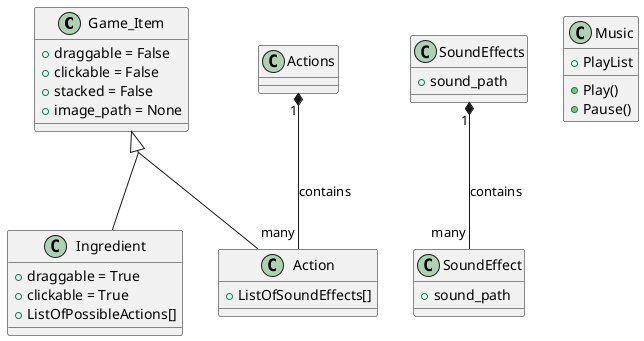 @startuml
skinparam groupInheritance 2

class Game_Item {
    + draggable = False
    + clickable = False
    + stacked = False
    + image_path = None
}
class SoundEffect {
    + sound_path
}
class SoundEffects {
    + sound_path
}
class Action {
    + ListOfSoundEffects[]
} 
class Actions {
} 

class Ingredient {
    + draggable = True
    + clickable = True
    + ListOfPossibleActions[]
} 

class Music {
  + PlayList
  + Play()
  + Pause()
}

Game_Item <|-- Ingredient
Game_Item <|-- Action


SoundEffects "1" *-- "many" SoundEffect : contains
Actions "1" *-- "many" Action : contains

@enduml

